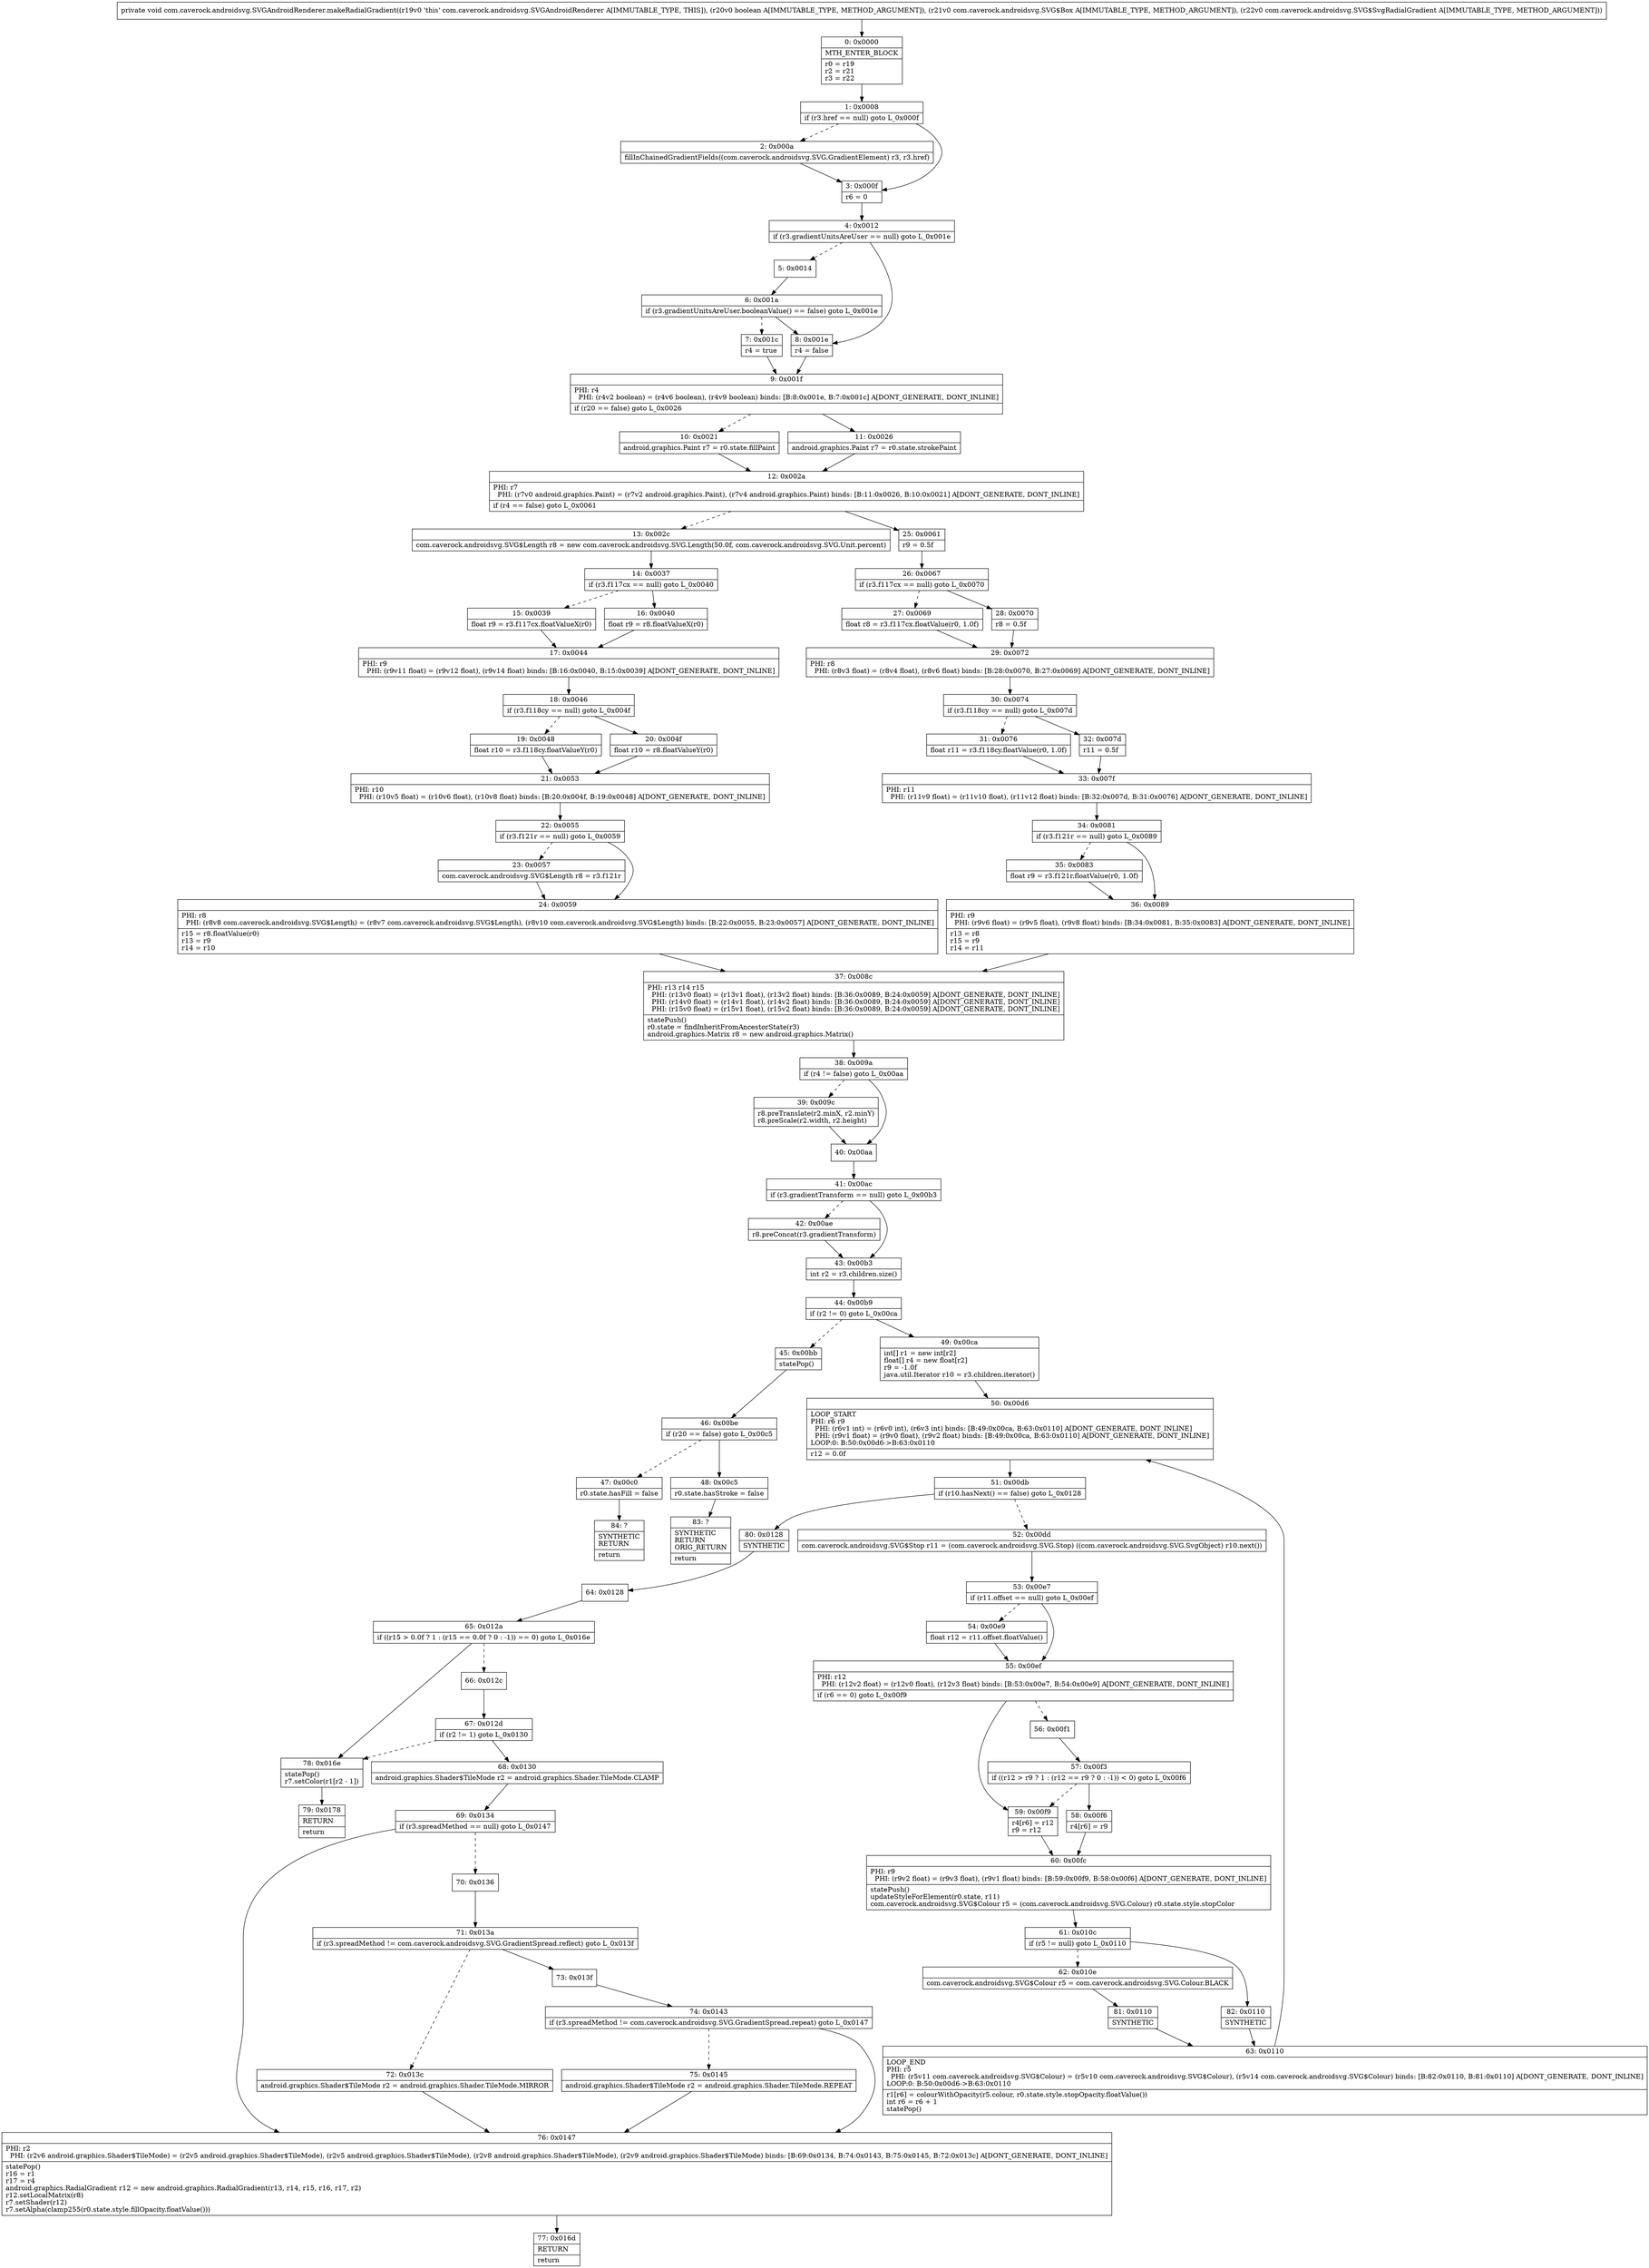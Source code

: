 digraph "CFG forcom.caverock.androidsvg.SVGAndroidRenderer.makeRadialGradient(ZLcom\/caverock\/androidsvg\/SVG$Box;Lcom\/caverock\/androidsvg\/SVG$SvgRadialGradient;)V" {
Node_0 [shape=record,label="{0\:\ 0x0000|MTH_ENTER_BLOCK\l|r0 = r19\lr2 = r21\lr3 = r22\l}"];
Node_1 [shape=record,label="{1\:\ 0x0008|if (r3.href == null) goto L_0x000f\l}"];
Node_2 [shape=record,label="{2\:\ 0x000a|fillInChainedGradientFields((com.caverock.androidsvg.SVG.GradientElement) r3, r3.href)\l}"];
Node_3 [shape=record,label="{3\:\ 0x000f|r6 = 0\l}"];
Node_4 [shape=record,label="{4\:\ 0x0012|if (r3.gradientUnitsAreUser == null) goto L_0x001e\l}"];
Node_5 [shape=record,label="{5\:\ 0x0014}"];
Node_6 [shape=record,label="{6\:\ 0x001a|if (r3.gradientUnitsAreUser.booleanValue() == false) goto L_0x001e\l}"];
Node_7 [shape=record,label="{7\:\ 0x001c|r4 = true\l}"];
Node_8 [shape=record,label="{8\:\ 0x001e|r4 = false\l}"];
Node_9 [shape=record,label="{9\:\ 0x001f|PHI: r4 \l  PHI: (r4v2 boolean) = (r4v6 boolean), (r4v9 boolean) binds: [B:8:0x001e, B:7:0x001c] A[DONT_GENERATE, DONT_INLINE]\l|if (r20 == false) goto L_0x0026\l}"];
Node_10 [shape=record,label="{10\:\ 0x0021|android.graphics.Paint r7 = r0.state.fillPaint\l}"];
Node_11 [shape=record,label="{11\:\ 0x0026|android.graphics.Paint r7 = r0.state.strokePaint\l}"];
Node_12 [shape=record,label="{12\:\ 0x002a|PHI: r7 \l  PHI: (r7v0 android.graphics.Paint) = (r7v2 android.graphics.Paint), (r7v4 android.graphics.Paint) binds: [B:11:0x0026, B:10:0x0021] A[DONT_GENERATE, DONT_INLINE]\l|if (r4 == false) goto L_0x0061\l}"];
Node_13 [shape=record,label="{13\:\ 0x002c|com.caverock.androidsvg.SVG$Length r8 = new com.caverock.androidsvg.SVG.Length(50.0f, com.caverock.androidsvg.SVG.Unit.percent)\l}"];
Node_14 [shape=record,label="{14\:\ 0x0037|if (r3.f117cx == null) goto L_0x0040\l}"];
Node_15 [shape=record,label="{15\:\ 0x0039|float r9 = r3.f117cx.floatValueX(r0)\l}"];
Node_16 [shape=record,label="{16\:\ 0x0040|float r9 = r8.floatValueX(r0)\l}"];
Node_17 [shape=record,label="{17\:\ 0x0044|PHI: r9 \l  PHI: (r9v11 float) = (r9v12 float), (r9v14 float) binds: [B:16:0x0040, B:15:0x0039] A[DONT_GENERATE, DONT_INLINE]\l}"];
Node_18 [shape=record,label="{18\:\ 0x0046|if (r3.f118cy == null) goto L_0x004f\l}"];
Node_19 [shape=record,label="{19\:\ 0x0048|float r10 = r3.f118cy.floatValueY(r0)\l}"];
Node_20 [shape=record,label="{20\:\ 0x004f|float r10 = r8.floatValueY(r0)\l}"];
Node_21 [shape=record,label="{21\:\ 0x0053|PHI: r10 \l  PHI: (r10v5 float) = (r10v6 float), (r10v8 float) binds: [B:20:0x004f, B:19:0x0048] A[DONT_GENERATE, DONT_INLINE]\l}"];
Node_22 [shape=record,label="{22\:\ 0x0055|if (r3.f121r == null) goto L_0x0059\l}"];
Node_23 [shape=record,label="{23\:\ 0x0057|com.caverock.androidsvg.SVG$Length r8 = r3.f121r\l}"];
Node_24 [shape=record,label="{24\:\ 0x0059|PHI: r8 \l  PHI: (r8v8 com.caverock.androidsvg.SVG$Length) = (r8v7 com.caverock.androidsvg.SVG$Length), (r8v10 com.caverock.androidsvg.SVG$Length) binds: [B:22:0x0055, B:23:0x0057] A[DONT_GENERATE, DONT_INLINE]\l|r15 = r8.floatValue(r0)\lr13 = r9\lr14 = r10\l}"];
Node_25 [shape=record,label="{25\:\ 0x0061|r9 = 0.5f\l}"];
Node_26 [shape=record,label="{26\:\ 0x0067|if (r3.f117cx == null) goto L_0x0070\l}"];
Node_27 [shape=record,label="{27\:\ 0x0069|float r8 = r3.f117cx.floatValue(r0, 1.0f)\l}"];
Node_28 [shape=record,label="{28\:\ 0x0070|r8 = 0.5f\l}"];
Node_29 [shape=record,label="{29\:\ 0x0072|PHI: r8 \l  PHI: (r8v3 float) = (r8v4 float), (r8v6 float) binds: [B:28:0x0070, B:27:0x0069] A[DONT_GENERATE, DONT_INLINE]\l}"];
Node_30 [shape=record,label="{30\:\ 0x0074|if (r3.f118cy == null) goto L_0x007d\l}"];
Node_31 [shape=record,label="{31\:\ 0x0076|float r11 = r3.f118cy.floatValue(r0, 1.0f)\l}"];
Node_32 [shape=record,label="{32\:\ 0x007d|r11 = 0.5f\l}"];
Node_33 [shape=record,label="{33\:\ 0x007f|PHI: r11 \l  PHI: (r11v9 float) = (r11v10 float), (r11v12 float) binds: [B:32:0x007d, B:31:0x0076] A[DONT_GENERATE, DONT_INLINE]\l}"];
Node_34 [shape=record,label="{34\:\ 0x0081|if (r3.f121r == null) goto L_0x0089\l}"];
Node_35 [shape=record,label="{35\:\ 0x0083|float r9 = r3.f121r.floatValue(r0, 1.0f)\l}"];
Node_36 [shape=record,label="{36\:\ 0x0089|PHI: r9 \l  PHI: (r9v6 float) = (r9v5 float), (r9v8 float) binds: [B:34:0x0081, B:35:0x0083] A[DONT_GENERATE, DONT_INLINE]\l|r13 = r8\lr15 = r9\lr14 = r11\l}"];
Node_37 [shape=record,label="{37\:\ 0x008c|PHI: r13 r14 r15 \l  PHI: (r13v0 float) = (r13v1 float), (r13v2 float) binds: [B:36:0x0089, B:24:0x0059] A[DONT_GENERATE, DONT_INLINE]\l  PHI: (r14v0 float) = (r14v1 float), (r14v2 float) binds: [B:36:0x0089, B:24:0x0059] A[DONT_GENERATE, DONT_INLINE]\l  PHI: (r15v0 float) = (r15v1 float), (r15v2 float) binds: [B:36:0x0089, B:24:0x0059] A[DONT_GENERATE, DONT_INLINE]\l|statePush()\lr0.state = findInheritFromAncestorState(r3)\landroid.graphics.Matrix r8 = new android.graphics.Matrix()\l}"];
Node_38 [shape=record,label="{38\:\ 0x009a|if (r4 != false) goto L_0x00aa\l}"];
Node_39 [shape=record,label="{39\:\ 0x009c|r8.preTranslate(r2.minX, r2.minY)\lr8.preScale(r2.width, r2.height)\l}"];
Node_40 [shape=record,label="{40\:\ 0x00aa}"];
Node_41 [shape=record,label="{41\:\ 0x00ac|if (r3.gradientTransform == null) goto L_0x00b3\l}"];
Node_42 [shape=record,label="{42\:\ 0x00ae|r8.preConcat(r3.gradientTransform)\l}"];
Node_43 [shape=record,label="{43\:\ 0x00b3|int r2 = r3.children.size()\l}"];
Node_44 [shape=record,label="{44\:\ 0x00b9|if (r2 != 0) goto L_0x00ca\l}"];
Node_45 [shape=record,label="{45\:\ 0x00bb|statePop()\l}"];
Node_46 [shape=record,label="{46\:\ 0x00be|if (r20 == false) goto L_0x00c5\l}"];
Node_47 [shape=record,label="{47\:\ 0x00c0|r0.state.hasFill = false\l}"];
Node_48 [shape=record,label="{48\:\ 0x00c5|r0.state.hasStroke = false\l}"];
Node_49 [shape=record,label="{49\:\ 0x00ca|int[] r1 = new int[r2]\lfloat[] r4 = new float[r2]\lr9 = \-1.0f\ljava.util.Iterator r10 = r3.children.iterator()\l}"];
Node_50 [shape=record,label="{50\:\ 0x00d6|LOOP_START\lPHI: r6 r9 \l  PHI: (r6v1 int) = (r6v0 int), (r6v3 int) binds: [B:49:0x00ca, B:63:0x0110] A[DONT_GENERATE, DONT_INLINE]\l  PHI: (r9v1 float) = (r9v0 float), (r9v2 float) binds: [B:49:0x00ca, B:63:0x0110] A[DONT_GENERATE, DONT_INLINE]\lLOOP:0: B:50:0x00d6\-\>B:63:0x0110\l|r12 = 0.0f\l}"];
Node_51 [shape=record,label="{51\:\ 0x00db|if (r10.hasNext() == false) goto L_0x0128\l}"];
Node_52 [shape=record,label="{52\:\ 0x00dd|com.caverock.androidsvg.SVG$Stop r11 = (com.caverock.androidsvg.SVG.Stop) ((com.caverock.androidsvg.SVG.SvgObject) r10.next())\l}"];
Node_53 [shape=record,label="{53\:\ 0x00e7|if (r11.offset == null) goto L_0x00ef\l}"];
Node_54 [shape=record,label="{54\:\ 0x00e9|float r12 = r11.offset.floatValue()\l}"];
Node_55 [shape=record,label="{55\:\ 0x00ef|PHI: r12 \l  PHI: (r12v2 float) = (r12v0 float), (r12v3 float) binds: [B:53:0x00e7, B:54:0x00e9] A[DONT_GENERATE, DONT_INLINE]\l|if (r6 == 0) goto L_0x00f9\l}"];
Node_56 [shape=record,label="{56\:\ 0x00f1}"];
Node_57 [shape=record,label="{57\:\ 0x00f3|if ((r12 \> r9 ? 1 : (r12 == r9 ? 0 : \-1)) \< 0) goto L_0x00f6\l}"];
Node_58 [shape=record,label="{58\:\ 0x00f6|r4[r6] = r9\l}"];
Node_59 [shape=record,label="{59\:\ 0x00f9|r4[r6] = r12\lr9 = r12\l}"];
Node_60 [shape=record,label="{60\:\ 0x00fc|PHI: r9 \l  PHI: (r9v2 float) = (r9v3 float), (r9v1 float) binds: [B:59:0x00f9, B:58:0x00f6] A[DONT_GENERATE, DONT_INLINE]\l|statePush()\lupdateStyleForElement(r0.state, r11)\lcom.caverock.androidsvg.SVG$Colour r5 = (com.caverock.androidsvg.SVG.Colour) r0.state.style.stopColor\l}"];
Node_61 [shape=record,label="{61\:\ 0x010c|if (r5 != null) goto L_0x0110\l}"];
Node_62 [shape=record,label="{62\:\ 0x010e|com.caverock.androidsvg.SVG$Colour r5 = com.caverock.androidsvg.SVG.Colour.BLACK\l}"];
Node_63 [shape=record,label="{63\:\ 0x0110|LOOP_END\lPHI: r5 \l  PHI: (r5v11 com.caverock.androidsvg.SVG$Colour) = (r5v10 com.caverock.androidsvg.SVG$Colour), (r5v14 com.caverock.androidsvg.SVG$Colour) binds: [B:82:0x0110, B:81:0x0110] A[DONT_GENERATE, DONT_INLINE]\lLOOP:0: B:50:0x00d6\-\>B:63:0x0110\l|r1[r6] = colourWithOpacity(r5.colour, r0.state.style.stopOpacity.floatValue())\lint r6 = r6 + 1\lstatePop()\l}"];
Node_64 [shape=record,label="{64\:\ 0x0128}"];
Node_65 [shape=record,label="{65\:\ 0x012a|if ((r15 \> 0.0f ? 1 : (r15 == 0.0f ? 0 : \-1)) == 0) goto L_0x016e\l}"];
Node_66 [shape=record,label="{66\:\ 0x012c}"];
Node_67 [shape=record,label="{67\:\ 0x012d|if (r2 != 1) goto L_0x0130\l}"];
Node_68 [shape=record,label="{68\:\ 0x0130|android.graphics.Shader$TileMode r2 = android.graphics.Shader.TileMode.CLAMP\l}"];
Node_69 [shape=record,label="{69\:\ 0x0134|if (r3.spreadMethod == null) goto L_0x0147\l}"];
Node_70 [shape=record,label="{70\:\ 0x0136}"];
Node_71 [shape=record,label="{71\:\ 0x013a|if (r3.spreadMethod != com.caverock.androidsvg.SVG.GradientSpread.reflect) goto L_0x013f\l}"];
Node_72 [shape=record,label="{72\:\ 0x013c|android.graphics.Shader$TileMode r2 = android.graphics.Shader.TileMode.MIRROR\l}"];
Node_73 [shape=record,label="{73\:\ 0x013f}"];
Node_74 [shape=record,label="{74\:\ 0x0143|if (r3.spreadMethod != com.caverock.androidsvg.SVG.GradientSpread.repeat) goto L_0x0147\l}"];
Node_75 [shape=record,label="{75\:\ 0x0145|android.graphics.Shader$TileMode r2 = android.graphics.Shader.TileMode.REPEAT\l}"];
Node_76 [shape=record,label="{76\:\ 0x0147|PHI: r2 \l  PHI: (r2v6 android.graphics.Shader$TileMode) = (r2v5 android.graphics.Shader$TileMode), (r2v5 android.graphics.Shader$TileMode), (r2v8 android.graphics.Shader$TileMode), (r2v9 android.graphics.Shader$TileMode) binds: [B:69:0x0134, B:74:0x0143, B:75:0x0145, B:72:0x013c] A[DONT_GENERATE, DONT_INLINE]\l|statePop()\lr16 = r1\lr17 = r4\landroid.graphics.RadialGradient r12 = new android.graphics.RadialGradient(r13, r14, r15, r16, r17, r2)\lr12.setLocalMatrix(r8)\lr7.setShader(r12)\lr7.setAlpha(clamp255(r0.state.style.fillOpacity.floatValue()))\l}"];
Node_77 [shape=record,label="{77\:\ 0x016d|RETURN\l|return\l}"];
Node_78 [shape=record,label="{78\:\ 0x016e|statePop()\lr7.setColor(r1[r2 \- 1])\l}"];
Node_79 [shape=record,label="{79\:\ 0x0178|RETURN\l|return\l}"];
Node_80 [shape=record,label="{80\:\ 0x0128|SYNTHETIC\l}"];
Node_81 [shape=record,label="{81\:\ 0x0110|SYNTHETIC\l}"];
Node_82 [shape=record,label="{82\:\ 0x0110|SYNTHETIC\l}"];
Node_83 [shape=record,label="{83\:\ ?|SYNTHETIC\lRETURN\lORIG_RETURN\l|return\l}"];
Node_84 [shape=record,label="{84\:\ ?|SYNTHETIC\lRETURN\l|return\l}"];
MethodNode[shape=record,label="{private void com.caverock.androidsvg.SVGAndroidRenderer.makeRadialGradient((r19v0 'this' com.caverock.androidsvg.SVGAndroidRenderer A[IMMUTABLE_TYPE, THIS]), (r20v0 boolean A[IMMUTABLE_TYPE, METHOD_ARGUMENT]), (r21v0 com.caverock.androidsvg.SVG$Box A[IMMUTABLE_TYPE, METHOD_ARGUMENT]), (r22v0 com.caverock.androidsvg.SVG$SvgRadialGradient A[IMMUTABLE_TYPE, METHOD_ARGUMENT])) }"];
MethodNode -> Node_0;
Node_0 -> Node_1;
Node_1 -> Node_2[style=dashed];
Node_1 -> Node_3;
Node_2 -> Node_3;
Node_3 -> Node_4;
Node_4 -> Node_5[style=dashed];
Node_4 -> Node_8;
Node_5 -> Node_6;
Node_6 -> Node_7[style=dashed];
Node_6 -> Node_8;
Node_7 -> Node_9;
Node_8 -> Node_9;
Node_9 -> Node_10[style=dashed];
Node_9 -> Node_11;
Node_10 -> Node_12;
Node_11 -> Node_12;
Node_12 -> Node_13[style=dashed];
Node_12 -> Node_25;
Node_13 -> Node_14;
Node_14 -> Node_15[style=dashed];
Node_14 -> Node_16;
Node_15 -> Node_17;
Node_16 -> Node_17;
Node_17 -> Node_18;
Node_18 -> Node_19[style=dashed];
Node_18 -> Node_20;
Node_19 -> Node_21;
Node_20 -> Node_21;
Node_21 -> Node_22;
Node_22 -> Node_23[style=dashed];
Node_22 -> Node_24;
Node_23 -> Node_24;
Node_24 -> Node_37;
Node_25 -> Node_26;
Node_26 -> Node_27[style=dashed];
Node_26 -> Node_28;
Node_27 -> Node_29;
Node_28 -> Node_29;
Node_29 -> Node_30;
Node_30 -> Node_31[style=dashed];
Node_30 -> Node_32;
Node_31 -> Node_33;
Node_32 -> Node_33;
Node_33 -> Node_34;
Node_34 -> Node_35[style=dashed];
Node_34 -> Node_36;
Node_35 -> Node_36;
Node_36 -> Node_37;
Node_37 -> Node_38;
Node_38 -> Node_39[style=dashed];
Node_38 -> Node_40;
Node_39 -> Node_40;
Node_40 -> Node_41;
Node_41 -> Node_42[style=dashed];
Node_41 -> Node_43;
Node_42 -> Node_43;
Node_43 -> Node_44;
Node_44 -> Node_45[style=dashed];
Node_44 -> Node_49;
Node_45 -> Node_46;
Node_46 -> Node_47[style=dashed];
Node_46 -> Node_48;
Node_47 -> Node_84;
Node_48 -> Node_83;
Node_49 -> Node_50;
Node_50 -> Node_51;
Node_51 -> Node_52[style=dashed];
Node_51 -> Node_80;
Node_52 -> Node_53;
Node_53 -> Node_54[style=dashed];
Node_53 -> Node_55;
Node_54 -> Node_55;
Node_55 -> Node_56[style=dashed];
Node_55 -> Node_59;
Node_56 -> Node_57;
Node_57 -> Node_58;
Node_57 -> Node_59[style=dashed];
Node_58 -> Node_60;
Node_59 -> Node_60;
Node_60 -> Node_61;
Node_61 -> Node_62[style=dashed];
Node_61 -> Node_82;
Node_62 -> Node_81;
Node_63 -> Node_50;
Node_64 -> Node_65;
Node_65 -> Node_66[style=dashed];
Node_65 -> Node_78;
Node_66 -> Node_67;
Node_67 -> Node_68;
Node_67 -> Node_78[style=dashed];
Node_68 -> Node_69;
Node_69 -> Node_70[style=dashed];
Node_69 -> Node_76;
Node_70 -> Node_71;
Node_71 -> Node_72[style=dashed];
Node_71 -> Node_73;
Node_72 -> Node_76;
Node_73 -> Node_74;
Node_74 -> Node_75[style=dashed];
Node_74 -> Node_76;
Node_75 -> Node_76;
Node_76 -> Node_77;
Node_78 -> Node_79;
Node_80 -> Node_64;
Node_81 -> Node_63;
Node_82 -> Node_63;
}

